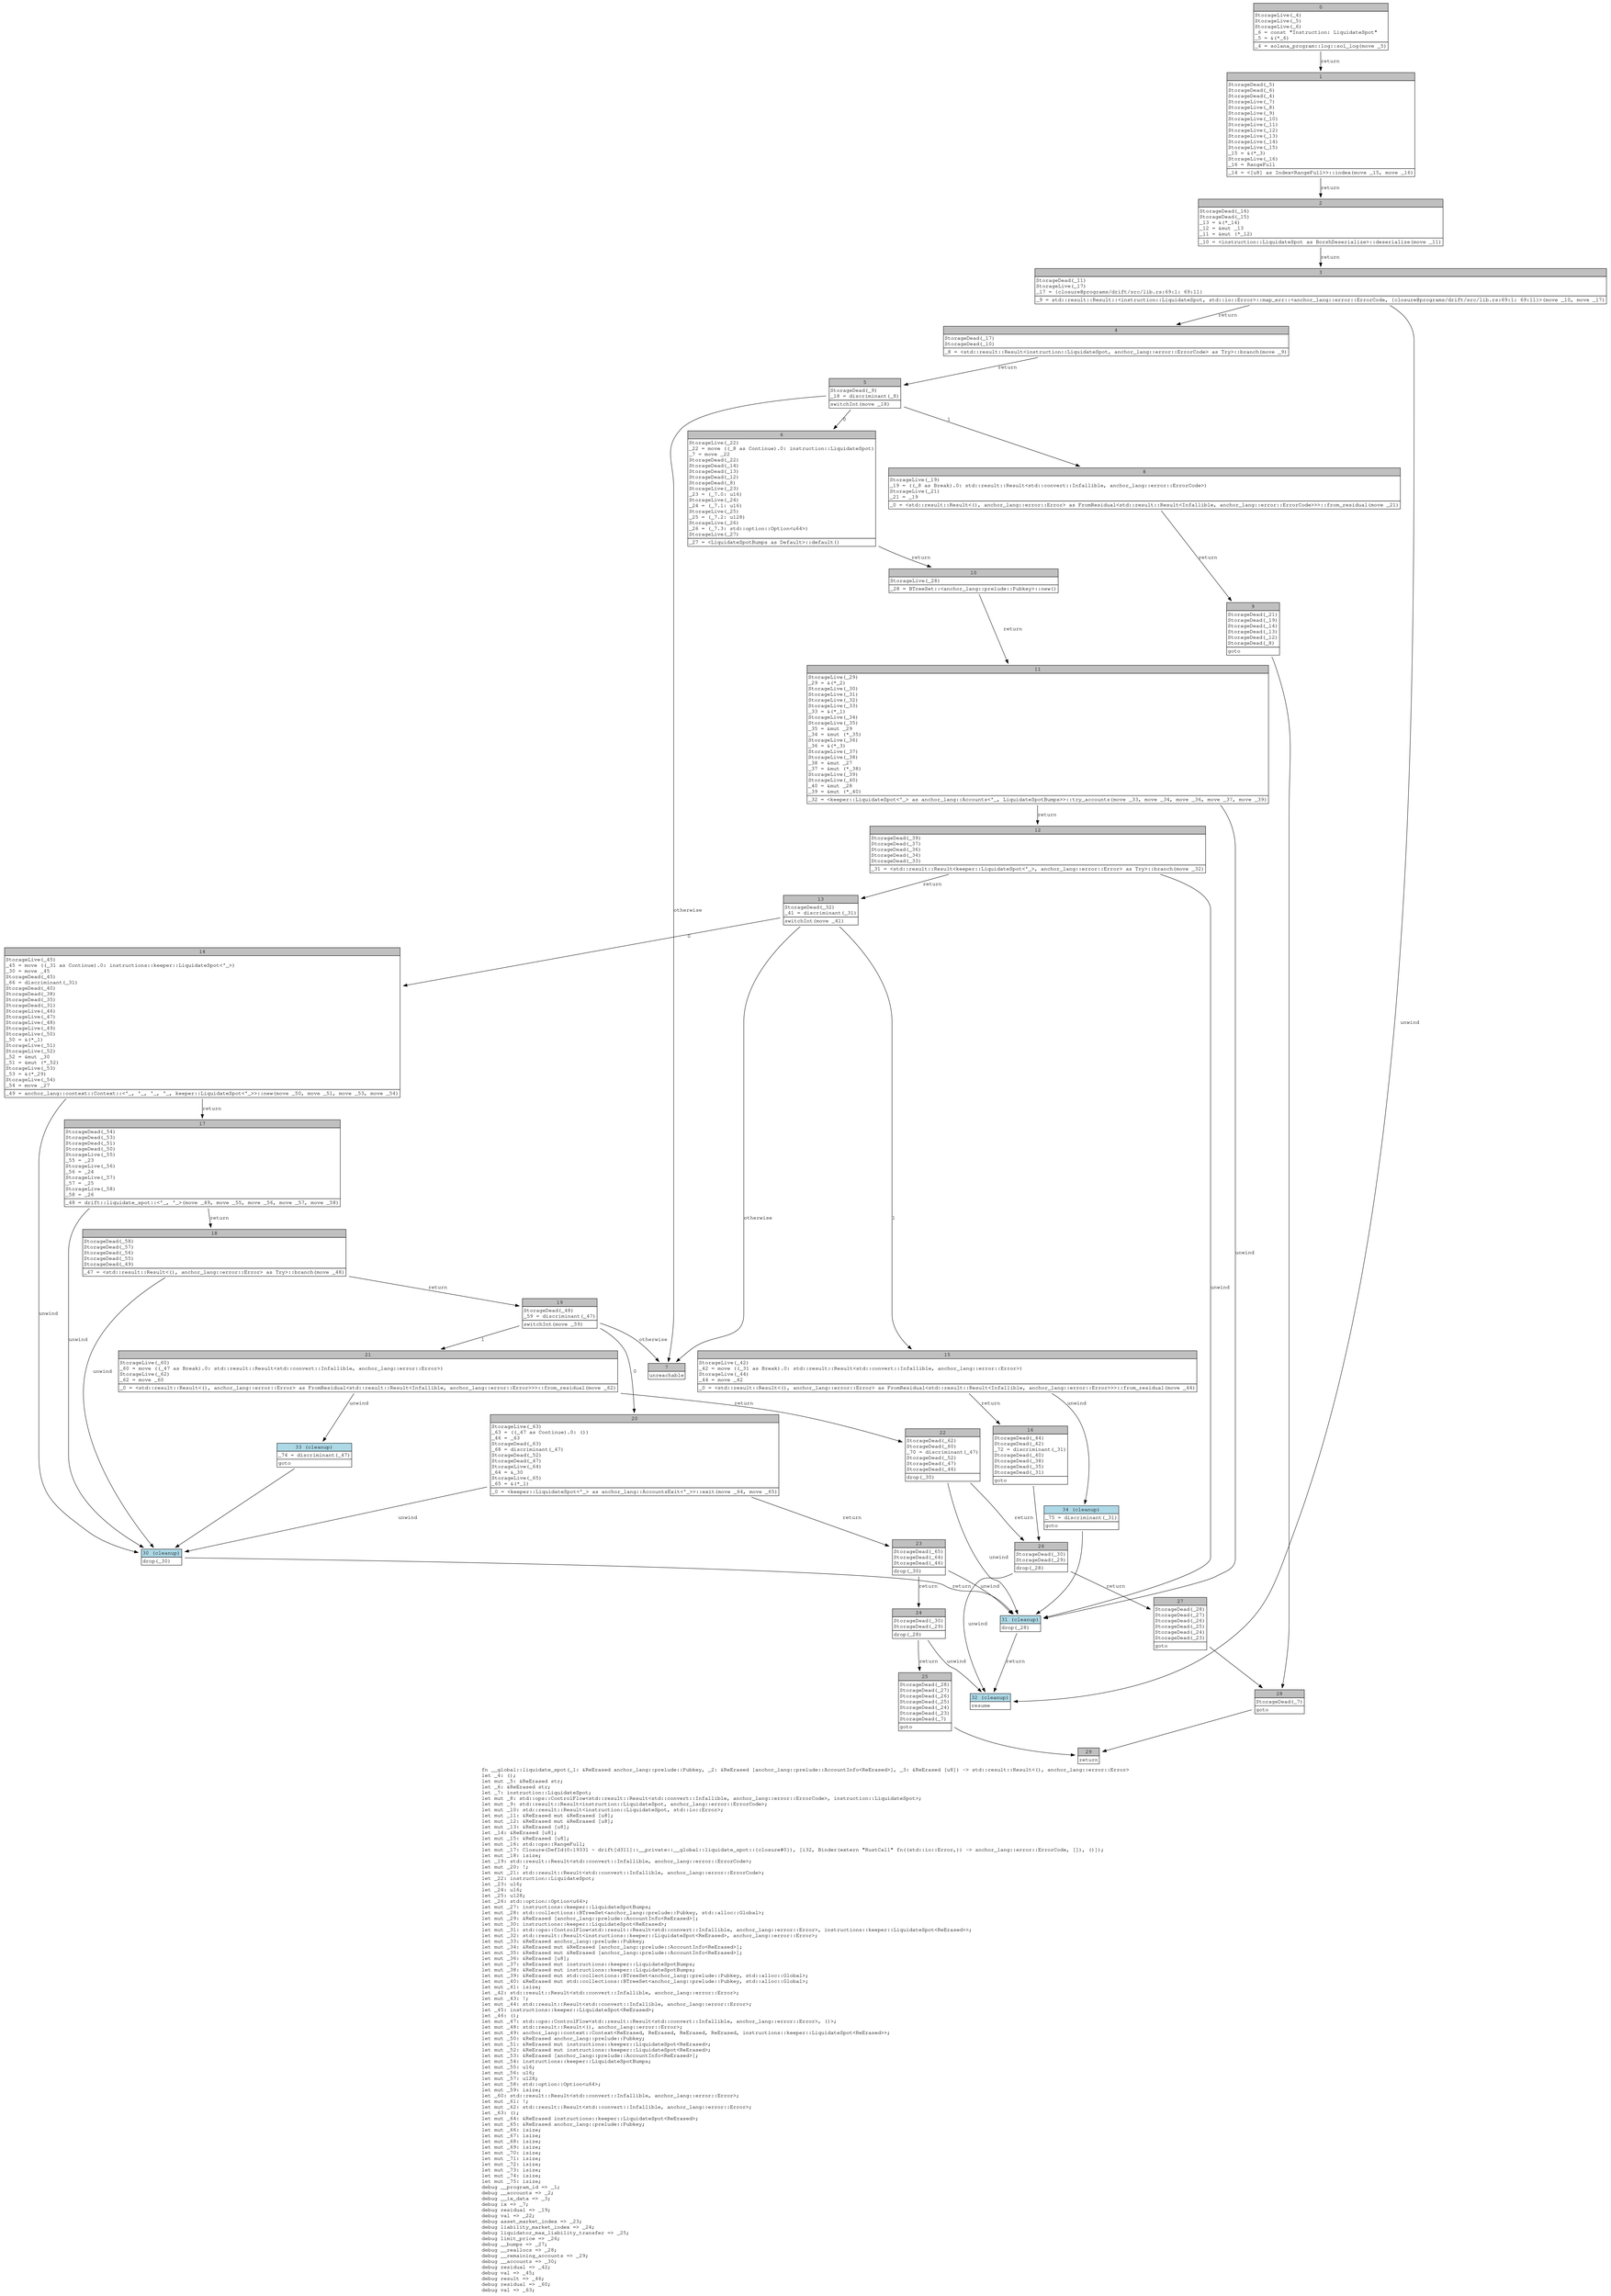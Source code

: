 digraph Mir_0_19329 {
    graph [fontname="Courier, monospace"];
    node [fontname="Courier, monospace"];
    edge [fontname="Courier, monospace"];
    label=<fn __global::liquidate_spot(_1: &amp;ReErased anchor_lang::prelude::Pubkey, _2: &amp;ReErased [anchor_lang::prelude::AccountInfo&lt;ReErased&gt;], _3: &amp;ReErased [u8]) -&gt; std::result::Result&lt;(), anchor_lang::error::Error&gt;<br align="left"/>let _4: ();<br align="left"/>let mut _5: &amp;ReErased str;<br align="left"/>let _6: &amp;ReErased str;<br align="left"/>let _7: instruction::LiquidateSpot;<br align="left"/>let mut _8: std::ops::ControlFlow&lt;std::result::Result&lt;std::convert::Infallible, anchor_lang::error::ErrorCode&gt;, instruction::LiquidateSpot&gt;;<br align="left"/>let mut _9: std::result::Result&lt;instruction::LiquidateSpot, anchor_lang::error::ErrorCode&gt;;<br align="left"/>let mut _10: std::result::Result&lt;instruction::LiquidateSpot, std::io::Error&gt;;<br align="left"/>let mut _11: &amp;ReErased mut &amp;ReErased [u8];<br align="left"/>let mut _12: &amp;ReErased mut &amp;ReErased [u8];<br align="left"/>let mut _13: &amp;ReErased [u8];<br align="left"/>let _14: &amp;ReErased [u8];<br align="left"/>let mut _15: &amp;ReErased [u8];<br align="left"/>let mut _16: std::ops::RangeFull;<br align="left"/>let mut _17: Closure(DefId(0:19331 ~ drift[d311]::__private::__global::liquidate_spot::{closure#0}), [i32, Binder(extern &quot;RustCall&quot; fn((std::io::Error,)) -&gt; anchor_lang::error::ErrorCode, []), ()]);<br align="left"/>let mut _18: isize;<br align="left"/>let _19: std::result::Result&lt;std::convert::Infallible, anchor_lang::error::ErrorCode&gt;;<br align="left"/>let mut _20: !;<br align="left"/>let mut _21: std::result::Result&lt;std::convert::Infallible, anchor_lang::error::ErrorCode&gt;;<br align="left"/>let _22: instruction::LiquidateSpot;<br align="left"/>let _23: u16;<br align="left"/>let _24: u16;<br align="left"/>let _25: u128;<br align="left"/>let _26: std::option::Option&lt;u64&gt;;<br align="left"/>let mut _27: instructions::keeper::LiquidateSpotBumps;<br align="left"/>let mut _28: std::collections::BTreeSet&lt;anchor_lang::prelude::Pubkey, std::alloc::Global&gt;;<br align="left"/>let mut _29: &amp;ReErased [anchor_lang::prelude::AccountInfo&lt;ReErased&gt;];<br align="left"/>let mut _30: instructions::keeper::LiquidateSpot&lt;ReErased&gt;;<br align="left"/>let mut _31: std::ops::ControlFlow&lt;std::result::Result&lt;std::convert::Infallible, anchor_lang::error::Error&gt;, instructions::keeper::LiquidateSpot&lt;ReErased&gt;&gt;;<br align="left"/>let mut _32: std::result::Result&lt;instructions::keeper::LiquidateSpot&lt;ReErased&gt;, anchor_lang::error::Error&gt;;<br align="left"/>let mut _33: &amp;ReErased anchor_lang::prelude::Pubkey;<br align="left"/>let mut _34: &amp;ReErased mut &amp;ReErased [anchor_lang::prelude::AccountInfo&lt;ReErased&gt;];<br align="left"/>let mut _35: &amp;ReErased mut &amp;ReErased [anchor_lang::prelude::AccountInfo&lt;ReErased&gt;];<br align="left"/>let mut _36: &amp;ReErased [u8];<br align="left"/>let mut _37: &amp;ReErased mut instructions::keeper::LiquidateSpotBumps;<br align="left"/>let mut _38: &amp;ReErased mut instructions::keeper::LiquidateSpotBumps;<br align="left"/>let mut _39: &amp;ReErased mut std::collections::BTreeSet&lt;anchor_lang::prelude::Pubkey, std::alloc::Global&gt;;<br align="left"/>let mut _40: &amp;ReErased mut std::collections::BTreeSet&lt;anchor_lang::prelude::Pubkey, std::alloc::Global&gt;;<br align="left"/>let mut _41: isize;<br align="left"/>let _42: std::result::Result&lt;std::convert::Infallible, anchor_lang::error::Error&gt;;<br align="left"/>let mut _43: !;<br align="left"/>let mut _44: std::result::Result&lt;std::convert::Infallible, anchor_lang::error::Error&gt;;<br align="left"/>let _45: instructions::keeper::LiquidateSpot&lt;ReErased&gt;;<br align="left"/>let _46: ();<br align="left"/>let mut _47: std::ops::ControlFlow&lt;std::result::Result&lt;std::convert::Infallible, anchor_lang::error::Error&gt;, ()&gt;;<br align="left"/>let mut _48: std::result::Result&lt;(), anchor_lang::error::Error&gt;;<br align="left"/>let mut _49: anchor_lang::context::Context&lt;ReErased, ReErased, ReErased, ReErased, instructions::keeper::LiquidateSpot&lt;ReErased&gt;&gt;;<br align="left"/>let mut _50: &amp;ReErased anchor_lang::prelude::Pubkey;<br align="left"/>let mut _51: &amp;ReErased mut instructions::keeper::LiquidateSpot&lt;ReErased&gt;;<br align="left"/>let mut _52: &amp;ReErased mut instructions::keeper::LiquidateSpot&lt;ReErased&gt;;<br align="left"/>let mut _53: &amp;ReErased [anchor_lang::prelude::AccountInfo&lt;ReErased&gt;];<br align="left"/>let mut _54: instructions::keeper::LiquidateSpotBumps;<br align="left"/>let mut _55: u16;<br align="left"/>let mut _56: u16;<br align="left"/>let mut _57: u128;<br align="left"/>let mut _58: std::option::Option&lt;u64&gt;;<br align="left"/>let mut _59: isize;<br align="left"/>let _60: std::result::Result&lt;std::convert::Infallible, anchor_lang::error::Error&gt;;<br align="left"/>let mut _61: !;<br align="left"/>let mut _62: std::result::Result&lt;std::convert::Infallible, anchor_lang::error::Error&gt;;<br align="left"/>let _63: ();<br align="left"/>let mut _64: &amp;ReErased instructions::keeper::LiquidateSpot&lt;ReErased&gt;;<br align="left"/>let mut _65: &amp;ReErased anchor_lang::prelude::Pubkey;<br align="left"/>let mut _66: isize;<br align="left"/>let mut _67: isize;<br align="left"/>let mut _68: isize;<br align="left"/>let mut _69: isize;<br align="left"/>let mut _70: isize;<br align="left"/>let mut _71: isize;<br align="left"/>let mut _72: isize;<br align="left"/>let mut _73: isize;<br align="left"/>let mut _74: isize;<br align="left"/>let mut _75: isize;<br align="left"/>debug __program_id =&gt; _1;<br align="left"/>debug __accounts =&gt; _2;<br align="left"/>debug __ix_data =&gt; _3;<br align="left"/>debug ix =&gt; _7;<br align="left"/>debug residual =&gt; _19;<br align="left"/>debug val =&gt; _22;<br align="left"/>debug asset_market_index =&gt; _23;<br align="left"/>debug liability_market_index =&gt; _24;<br align="left"/>debug liquidator_max_liability_transfer =&gt; _25;<br align="left"/>debug limit_price =&gt; _26;<br align="left"/>debug __bumps =&gt; _27;<br align="left"/>debug __reallocs =&gt; _28;<br align="left"/>debug __remaining_accounts =&gt; _29;<br align="left"/>debug __accounts =&gt; _30;<br align="left"/>debug residual =&gt; _42;<br align="left"/>debug val =&gt; _45;<br align="left"/>debug result =&gt; _46;<br align="left"/>debug residual =&gt; _60;<br align="left"/>debug val =&gt; _63;<br align="left"/>>;
    bb0__0_19329 [shape="none", label=<<table border="0" cellborder="1" cellspacing="0"><tr><td bgcolor="gray" align="center" colspan="1">0</td></tr><tr><td align="left" balign="left">StorageLive(_4)<br/>StorageLive(_5)<br/>StorageLive(_6)<br/>_6 = const &quot;Instruction: LiquidateSpot&quot;<br/>_5 = &amp;(*_6)<br/></td></tr><tr><td align="left">_4 = solana_program::log::sol_log(move _5)</td></tr></table>>];
    bb1__0_19329 [shape="none", label=<<table border="0" cellborder="1" cellspacing="0"><tr><td bgcolor="gray" align="center" colspan="1">1</td></tr><tr><td align="left" balign="left">StorageDead(_5)<br/>StorageDead(_6)<br/>StorageDead(_4)<br/>StorageLive(_7)<br/>StorageLive(_8)<br/>StorageLive(_9)<br/>StorageLive(_10)<br/>StorageLive(_11)<br/>StorageLive(_12)<br/>StorageLive(_13)<br/>StorageLive(_14)<br/>StorageLive(_15)<br/>_15 = &amp;(*_3)<br/>StorageLive(_16)<br/>_16 = RangeFull<br/></td></tr><tr><td align="left">_14 = &lt;[u8] as Index&lt;RangeFull&gt;&gt;::index(move _15, move _16)</td></tr></table>>];
    bb2__0_19329 [shape="none", label=<<table border="0" cellborder="1" cellspacing="0"><tr><td bgcolor="gray" align="center" colspan="1">2</td></tr><tr><td align="left" balign="left">StorageDead(_16)<br/>StorageDead(_15)<br/>_13 = &amp;(*_14)<br/>_12 = &amp;mut _13<br/>_11 = &amp;mut (*_12)<br/></td></tr><tr><td align="left">_10 = &lt;instruction::LiquidateSpot as BorshDeserialize&gt;::deserialize(move _11)</td></tr></table>>];
    bb3__0_19329 [shape="none", label=<<table border="0" cellborder="1" cellspacing="0"><tr><td bgcolor="gray" align="center" colspan="1">3</td></tr><tr><td align="left" balign="left">StorageDead(_11)<br/>StorageLive(_17)<br/>_17 = {closure@programs/drift/src/lib.rs:69:1: 69:11}<br/></td></tr><tr><td align="left">_9 = std::result::Result::&lt;instruction::LiquidateSpot, std::io::Error&gt;::map_err::&lt;anchor_lang::error::ErrorCode, {closure@programs/drift/src/lib.rs:69:1: 69:11}&gt;(move _10, move _17)</td></tr></table>>];
    bb4__0_19329 [shape="none", label=<<table border="0" cellborder="1" cellspacing="0"><tr><td bgcolor="gray" align="center" colspan="1">4</td></tr><tr><td align="left" balign="left">StorageDead(_17)<br/>StorageDead(_10)<br/></td></tr><tr><td align="left">_8 = &lt;std::result::Result&lt;instruction::LiquidateSpot, anchor_lang::error::ErrorCode&gt; as Try&gt;::branch(move _9)</td></tr></table>>];
    bb5__0_19329 [shape="none", label=<<table border="0" cellborder="1" cellspacing="0"><tr><td bgcolor="gray" align="center" colspan="1">5</td></tr><tr><td align="left" balign="left">StorageDead(_9)<br/>_18 = discriminant(_8)<br/></td></tr><tr><td align="left">switchInt(move _18)</td></tr></table>>];
    bb6__0_19329 [shape="none", label=<<table border="0" cellborder="1" cellspacing="0"><tr><td bgcolor="gray" align="center" colspan="1">6</td></tr><tr><td align="left" balign="left">StorageLive(_22)<br/>_22 = move ((_8 as Continue).0: instruction::LiquidateSpot)<br/>_7 = move _22<br/>StorageDead(_22)<br/>StorageDead(_14)<br/>StorageDead(_13)<br/>StorageDead(_12)<br/>StorageDead(_8)<br/>StorageLive(_23)<br/>_23 = (_7.0: u16)<br/>StorageLive(_24)<br/>_24 = (_7.1: u16)<br/>StorageLive(_25)<br/>_25 = (_7.2: u128)<br/>StorageLive(_26)<br/>_26 = (_7.3: std::option::Option&lt;u64&gt;)<br/>StorageLive(_27)<br/></td></tr><tr><td align="left">_27 = &lt;LiquidateSpotBumps as Default&gt;::default()</td></tr></table>>];
    bb7__0_19329 [shape="none", label=<<table border="0" cellborder="1" cellspacing="0"><tr><td bgcolor="gray" align="center" colspan="1">7</td></tr><tr><td align="left">unreachable</td></tr></table>>];
    bb8__0_19329 [shape="none", label=<<table border="0" cellborder="1" cellspacing="0"><tr><td bgcolor="gray" align="center" colspan="1">8</td></tr><tr><td align="left" balign="left">StorageLive(_19)<br/>_19 = ((_8 as Break).0: std::result::Result&lt;std::convert::Infallible, anchor_lang::error::ErrorCode&gt;)<br/>StorageLive(_21)<br/>_21 = _19<br/></td></tr><tr><td align="left">_0 = &lt;std::result::Result&lt;(), anchor_lang::error::Error&gt; as FromResidual&lt;std::result::Result&lt;Infallible, anchor_lang::error::ErrorCode&gt;&gt;&gt;::from_residual(move _21)</td></tr></table>>];
    bb9__0_19329 [shape="none", label=<<table border="0" cellborder="1" cellspacing="0"><tr><td bgcolor="gray" align="center" colspan="1">9</td></tr><tr><td align="left" balign="left">StorageDead(_21)<br/>StorageDead(_19)<br/>StorageDead(_14)<br/>StorageDead(_13)<br/>StorageDead(_12)<br/>StorageDead(_8)<br/></td></tr><tr><td align="left">goto</td></tr></table>>];
    bb10__0_19329 [shape="none", label=<<table border="0" cellborder="1" cellspacing="0"><tr><td bgcolor="gray" align="center" colspan="1">10</td></tr><tr><td align="left" balign="left">StorageLive(_28)<br/></td></tr><tr><td align="left">_28 = BTreeSet::&lt;anchor_lang::prelude::Pubkey&gt;::new()</td></tr></table>>];
    bb11__0_19329 [shape="none", label=<<table border="0" cellborder="1" cellspacing="0"><tr><td bgcolor="gray" align="center" colspan="1">11</td></tr><tr><td align="left" balign="left">StorageLive(_29)<br/>_29 = &amp;(*_2)<br/>StorageLive(_30)<br/>StorageLive(_31)<br/>StorageLive(_32)<br/>StorageLive(_33)<br/>_33 = &amp;(*_1)<br/>StorageLive(_34)<br/>StorageLive(_35)<br/>_35 = &amp;mut _29<br/>_34 = &amp;mut (*_35)<br/>StorageLive(_36)<br/>_36 = &amp;(*_3)<br/>StorageLive(_37)<br/>StorageLive(_38)<br/>_38 = &amp;mut _27<br/>_37 = &amp;mut (*_38)<br/>StorageLive(_39)<br/>StorageLive(_40)<br/>_40 = &amp;mut _28<br/>_39 = &amp;mut (*_40)<br/></td></tr><tr><td align="left">_32 = &lt;keeper::LiquidateSpot&lt;'_&gt; as anchor_lang::Accounts&lt;'_, LiquidateSpotBumps&gt;&gt;::try_accounts(move _33, move _34, move _36, move _37, move _39)</td></tr></table>>];
    bb12__0_19329 [shape="none", label=<<table border="0" cellborder="1" cellspacing="0"><tr><td bgcolor="gray" align="center" colspan="1">12</td></tr><tr><td align="left" balign="left">StorageDead(_39)<br/>StorageDead(_37)<br/>StorageDead(_36)<br/>StorageDead(_34)<br/>StorageDead(_33)<br/></td></tr><tr><td align="left">_31 = &lt;std::result::Result&lt;keeper::LiquidateSpot&lt;'_&gt;, anchor_lang::error::Error&gt; as Try&gt;::branch(move _32)</td></tr></table>>];
    bb13__0_19329 [shape="none", label=<<table border="0" cellborder="1" cellspacing="0"><tr><td bgcolor="gray" align="center" colspan="1">13</td></tr><tr><td align="left" balign="left">StorageDead(_32)<br/>_41 = discriminant(_31)<br/></td></tr><tr><td align="left">switchInt(move _41)</td></tr></table>>];
    bb14__0_19329 [shape="none", label=<<table border="0" cellborder="1" cellspacing="0"><tr><td bgcolor="gray" align="center" colspan="1">14</td></tr><tr><td align="left" balign="left">StorageLive(_45)<br/>_45 = move ((_31 as Continue).0: instructions::keeper::LiquidateSpot&lt;'_&gt;)<br/>_30 = move _45<br/>StorageDead(_45)<br/>_66 = discriminant(_31)<br/>StorageDead(_40)<br/>StorageDead(_38)<br/>StorageDead(_35)<br/>StorageDead(_31)<br/>StorageLive(_46)<br/>StorageLive(_47)<br/>StorageLive(_48)<br/>StorageLive(_49)<br/>StorageLive(_50)<br/>_50 = &amp;(*_1)<br/>StorageLive(_51)<br/>StorageLive(_52)<br/>_52 = &amp;mut _30<br/>_51 = &amp;mut (*_52)<br/>StorageLive(_53)<br/>_53 = &amp;(*_29)<br/>StorageLive(_54)<br/>_54 = move _27<br/></td></tr><tr><td align="left">_49 = anchor_lang::context::Context::&lt;'_, '_, '_, '_, keeper::LiquidateSpot&lt;'_&gt;&gt;::new(move _50, move _51, move _53, move _54)</td></tr></table>>];
    bb15__0_19329 [shape="none", label=<<table border="0" cellborder="1" cellspacing="0"><tr><td bgcolor="gray" align="center" colspan="1">15</td></tr><tr><td align="left" balign="left">StorageLive(_42)<br/>_42 = move ((_31 as Break).0: std::result::Result&lt;std::convert::Infallible, anchor_lang::error::Error&gt;)<br/>StorageLive(_44)<br/>_44 = move _42<br/></td></tr><tr><td align="left">_0 = &lt;std::result::Result&lt;(), anchor_lang::error::Error&gt; as FromResidual&lt;std::result::Result&lt;Infallible, anchor_lang::error::Error&gt;&gt;&gt;::from_residual(move _44)</td></tr></table>>];
    bb16__0_19329 [shape="none", label=<<table border="0" cellborder="1" cellspacing="0"><tr><td bgcolor="gray" align="center" colspan="1">16</td></tr><tr><td align="left" balign="left">StorageDead(_44)<br/>StorageDead(_42)<br/>_72 = discriminant(_31)<br/>StorageDead(_40)<br/>StorageDead(_38)<br/>StorageDead(_35)<br/>StorageDead(_31)<br/></td></tr><tr><td align="left">goto</td></tr></table>>];
    bb17__0_19329 [shape="none", label=<<table border="0" cellborder="1" cellspacing="0"><tr><td bgcolor="gray" align="center" colspan="1">17</td></tr><tr><td align="left" balign="left">StorageDead(_54)<br/>StorageDead(_53)<br/>StorageDead(_51)<br/>StorageDead(_50)<br/>StorageLive(_55)<br/>_55 = _23<br/>StorageLive(_56)<br/>_56 = _24<br/>StorageLive(_57)<br/>_57 = _25<br/>StorageLive(_58)<br/>_58 = _26<br/></td></tr><tr><td align="left">_48 = drift::liquidate_spot::&lt;'_, '_&gt;(move _49, move _55, move _56, move _57, move _58)</td></tr></table>>];
    bb18__0_19329 [shape="none", label=<<table border="0" cellborder="1" cellspacing="0"><tr><td bgcolor="gray" align="center" colspan="1">18</td></tr><tr><td align="left" balign="left">StorageDead(_58)<br/>StorageDead(_57)<br/>StorageDead(_56)<br/>StorageDead(_55)<br/>StorageDead(_49)<br/></td></tr><tr><td align="left">_47 = &lt;std::result::Result&lt;(), anchor_lang::error::Error&gt; as Try&gt;::branch(move _48)</td></tr></table>>];
    bb19__0_19329 [shape="none", label=<<table border="0" cellborder="1" cellspacing="0"><tr><td bgcolor="gray" align="center" colspan="1">19</td></tr><tr><td align="left" balign="left">StorageDead(_48)<br/>_59 = discriminant(_47)<br/></td></tr><tr><td align="left">switchInt(move _59)</td></tr></table>>];
    bb20__0_19329 [shape="none", label=<<table border="0" cellborder="1" cellspacing="0"><tr><td bgcolor="gray" align="center" colspan="1">20</td></tr><tr><td align="left" balign="left">StorageLive(_63)<br/>_63 = ((_47 as Continue).0: ())<br/>_46 = _63<br/>StorageDead(_63)<br/>_68 = discriminant(_47)<br/>StorageDead(_52)<br/>StorageDead(_47)<br/>StorageLive(_64)<br/>_64 = &amp;_30<br/>StorageLive(_65)<br/>_65 = &amp;(*_1)<br/></td></tr><tr><td align="left">_0 = &lt;keeper::LiquidateSpot&lt;'_&gt; as anchor_lang::AccountsExit&lt;'_&gt;&gt;::exit(move _64, move _65)</td></tr></table>>];
    bb21__0_19329 [shape="none", label=<<table border="0" cellborder="1" cellspacing="0"><tr><td bgcolor="gray" align="center" colspan="1">21</td></tr><tr><td align="left" balign="left">StorageLive(_60)<br/>_60 = move ((_47 as Break).0: std::result::Result&lt;std::convert::Infallible, anchor_lang::error::Error&gt;)<br/>StorageLive(_62)<br/>_62 = move _60<br/></td></tr><tr><td align="left">_0 = &lt;std::result::Result&lt;(), anchor_lang::error::Error&gt; as FromResidual&lt;std::result::Result&lt;Infallible, anchor_lang::error::Error&gt;&gt;&gt;::from_residual(move _62)</td></tr></table>>];
    bb22__0_19329 [shape="none", label=<<table border="0" cellborder="1" cellspacing="0"><tr><td bgcolor="gray" align="center" colspan="1">22</td></tr><tr><td align="left" balign="left">StorageDead(_62)<br/>StorageDead(_60)<br/>_70 = discriminant(_47)<br/>StorageDead(_52)<br/>StorageDead(_47)<br/>StorageDead(_46)<br/></td></tr><tr><td align="left">drop(_30)</td></tr></table>>];
    bb23__0_19329 [shape="none", label=<<table border="0" cellborder="1" cellspacing="0"><tr><td bgcolor="gray" align="center" colspan="1">23</td></tr><tr><td align="left" balign="left">StorageDead(_65)<br/>StorageDead(_64)<br/>StorageDead(_46)<br/></td></tr><tr><td align="left">drop(_30)</td></tr></table>>];
    bb24__0_19329 [shape="none", label=<<table border="0" cellborder="1" cellspacing="0"><tr><td bgcolor="gray" align="center" colspan="1">24</td></tr><tr><td align="left" balign="left">StorageDead(_30)<br/>StorageDead(_29)<br/></td></tr><tr><td align="left">drop(_28)</td></tr></table>>];
    bb25__0_19329 [shape="none", label=<<table border="0" cellborder="1" cellspacing="0"><tr><td bgcolor="gray" align="center" colspan="1">25</td></tr><tr><td align="left" balign="left">StorageDead(_28)<br/>StorageDead(_27)<br/>StorageDead(_26)<br/>StorageDead(_25)<br/>StorageDead(_24)<br/>StorageDead(_23)<br/>StorageDead(_7)<br/></td></tr><tr><td align="left">goto</td></tr></table>>];
    bb26__0_19329 [shape="none", label=<<table border="0" cellborder="1" cellspacing="0"><tr><td bgcolor="gray" align="center" colspan="1">26</td></tr><tr><td align="left" balign="left">StorageDead(_30)<br/>StorageDead(_29)<br/></td></tr><tr><td align="left">drop(_28)</td></tr></table>>];
    bb27__0_19329 [shape="none", label=<<table border="0" cellborder="1" cellspacing="0"><tr><td bgcolor="gray" align="center" colspan="1">27</td></tr><tr><td align="left" balign="left">StorageDead(_28)<br/>StorageDead(_27)<br/>StorageDead(_26)<br/>StorageDead(_25)<br/>StorageDead(_24)<br/>StorageDead(_23)<br/></td></tr><tr><td align="left">goto</td></tr></table>>];
    bb28__0_19329 [shape="none", label=<<table border="0" cellborder="1" cellspacing="0"><tr><td bgcolor="gray" align="center" colspan="1">28</td></tr><tr><td align="left" balign="left">StorageDead(_7)<br/></td></tr><tr><td align="left">goto</td></tr></table>>];
    bb29__0_19329 [shape="none", label=<<table border="0" cellborder="1" cellspacing="0"><tr><td bgcolor="gray" align="center" colspan="1">29</td></tr><tr><td align="left">return</td></tr></table>>];
    bb30__0_19329 [shape="none", label=<<table border="0" cellborder="1" cellspacing="0"><tr><td bgcolor="lightblue" align="center" colspan="1">30 (cleanup)</td></tr><tr><td align="left">drop(_30)</td></tr></table>>];
    bb31__0_19329 [shape="none", label=<<table border="0" cellborder="1" cellspacing="0"><tr><td bgcolor="lightblue" align="center" colspan="1">31 (cleanup)</td></tr><tr><td align="left">drop(_28)</td></tr></table>>];
    bb32__0_19329 [shape="none", label=<<table border="0" cellborder="1" cellspacing="0"><tr><td bgcolor="lightblue" align="center" colspan="1">32 (cleanup)</td></tr><tr><td align="left">resume</td></tr></table>>];
    bb33__0_19329 [shape="none", label=<<table border="0" cellborder="1" cellspacing="0"><tr><td bgcolor="lightblue" align="center" colspan="1">33 (cleanup)</td></tr><tr><td align="left" balign="left">_74 = discriminant(_47)<br/></td></tr><tr><td align="left">goto</td></tr></table>>];
    bb34__0_19329 [shape="none", label=<<table border="0" cellborder="1" cellspacing="0"><tr><td bgcolor="lightblue" align="center" colspan="1">34 (cleanup)</td></tr><tr><td align="left" balign="left">_75 = discriminant(_31)<br/></td></tr><tr><td align="left">goto</td></tr></table>>];
    bb0__0_19329 -> bb1__0_19329 [label="return"];
    bb1__0_19329 -> bb2__0_19329 [label="return"];
    bb2__0_19329 -> bb3__0_19329 [label="return"];
    bb3__0_19329 -> bb4__0_19329 [label="return"];
    bb3__0_19329 -> bb32__0_19329 [label="unwind"];
    bb4__0_19329 -> bb5__0_19329 [label="return"];
    bb5__0_19329 -> bb6__0_19329 [label="0"];
    bb5__0_19329 -> bb8__0_19329 [label="1"];
    bb5__0_19329 -> bb7__0_19329 [label="otherwise"];
    bb6__0_19329 -> bb10__0_19329 [label="return"];
    bb8__0_19329 -> bb9__0_19329 [label="return"];
    bb9__0_19329 -> bb28__0_19329 [label=""];
    bb10__0_19329 -> bb11__0_19329 [label="return"];
    bb11__0_19329 -> bb12__0_19329 [label="return"];
    bb11__0_19329 -> bb31__0_19329 [label="unwind"];
    bb12__0_19329 -> bb13__0_19329 [label="return"];
    bb12__0_19329 -> bb31__0_19329 [label="unwind"];
    bb13__0_19329 -> bb14__0_19329 [label="0"];
    bb13__0_19329 -> bb15__0_19329 [label="1"];
    bb13__0_19329 -> bb7__0_19329 [label="otherwise"];
    bb14__0_19329 -> bb17__0_19329 [label="return"];
    bb14__0_19329 -> bb30__0_19329 [label="unwind"];
    bb15__0_19329 -> bb16__0_19329 [label="return"];
    bb15__0_19329 -> bb34__0_19329 [label="unwind"];
    bb16__0_19329 -> bb26__0_19329 [label=""];
    bb17__0_19329 -> bb18__0_19329 [label="return"];
    bb17__0_19329 -> bb30__0_19329 [label="unwind"];
    bb18__0_19329 -> bb19__0_19329 [label="return"];
    bb18__0_19329 -> bb30__0_19329 [label="unwind"];
    bb19__0_19329 -> bb20__0_19329 [label="0"];
    bb19__0_19329 -> bb21__0_19329 [label="1"];
    bb19__0_19329 -> bb7__0_19329 [label="otherwise"];
    bb20__0_19329 -> bb23__0_19329 [label="return"];
    bb20__0_19329 -> bb30__0_19329 [label="unwind"];
    bb21__0_19329 -> bb22__0_19329 [label="return"];
    bb21__0_19329 -> bb33__0_19329 [label="unwind"];
    bb22__0_19329 -> bb26__0_19329 [label="return"];
    bb22__0_19329 -> bb31__0_19329 [label="unwind"];
    bb23__0_19329 -> bb24__0_19329 [label="return"];
    bb23__0_19329 -> bb31__0_19329 [label="unwind"];
    bb24__0_19329 -> bb25__0_19329 [label="return"];
    bb24__0_19329 -> bb32__0_19329 [label="unwind"];
    bb25__0_19329 -> bb29__0_19329 [label=""];
    bb26__0_19329 -> bb27__0_19329 [label="return"];
    bb26__0_19329 -> bb32__0_19329 [label="unwind"];
    bb27__0_19329 -> bb28__0_19329 [label=""];
    bb28__0_19329 -> bb29__0_19329 [label=""];
    bb30__0_19329 -> bb31__0_19329 [label="return"];
    bb31__0_19329 -> bb32__0_19329 [label="return"];
    bb33__0_19329 -> bb30__0_19329 [label=""];
    bb34__0_19329 -> bb31__0_19329 [label=""];
}
